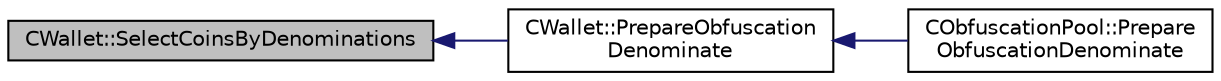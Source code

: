 digraph "CWallet::SelectCoinsByDenominations"
{
  edge [fontname="Helvetica",fontsize="10",labelfontname="Helvetica",labelfontsize="10"];
  node [fontname="Helvetica",fontsize="10",shape=record];
  rankdir="LR";
  Node1277 [label="CWallet::SelectCoinsByDenominations",height=0.2,width=0.4,color="black", fillcolor="grey75", style="filled", fontcolor="black"];
  Node1277 -> Node1278 [dir="back",color="midnightblue",fontsize="10",style="solid",fontname="Helvetica"];
  Node1278 [label="CWallet::PrepareObfuscation\lDenominate",height=0.2,width=0.4,color="black", fillcolor="white", style="filled",URL="$group___actions.html#ga704a957c88e9bef696dd30ddc95ad098"];
  Node1278 -> Node1279 [dir="back",color="midnightblue",fontsize="10",style="solid",fontname="Helvetica"];
  Node1279 [label="CObfuscationPool::Prepare\lObfuscationDenominate",height=0.2,width=0.4,color="black", fillcolor="white", style="filled",URL="$class_c_obfuscation_pool.html#a136c9f54ae6e785e24a0f365cb889a77"];
}
